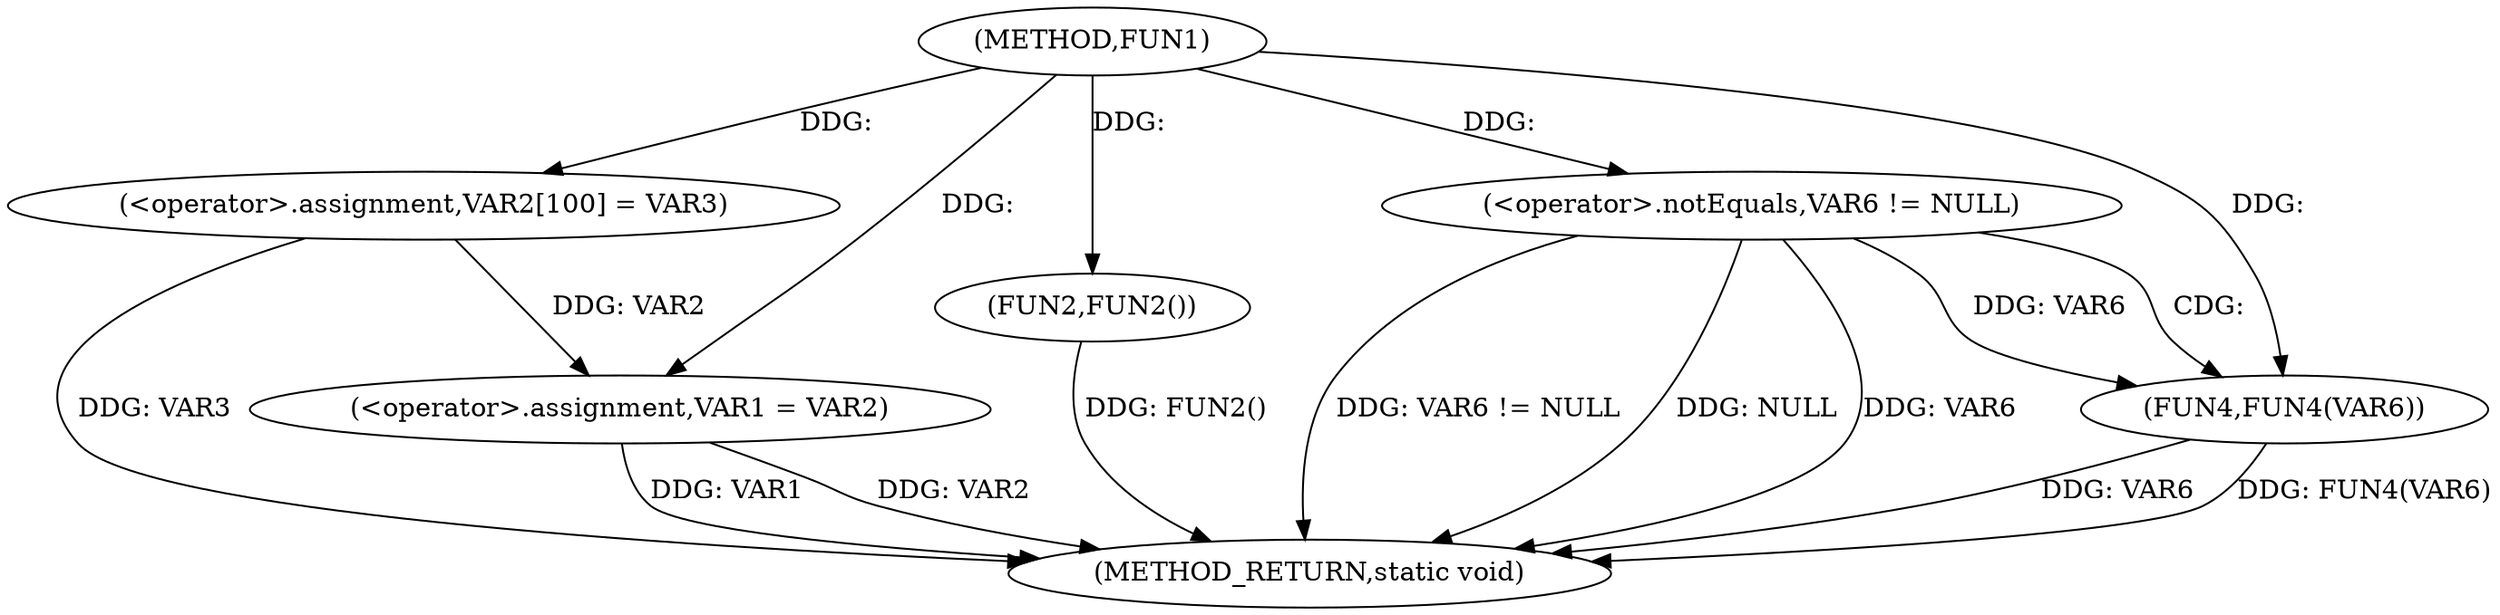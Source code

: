 digraph FUN1 {  
"1000100" [label = "(METHOD,FUN1)" ]
"1000124" [label = "(METHOD_RETURN,static void)" ]
"1000104" [label = "(<operator>.assignment,VAR2[100] = VAR3)" ]
"1000107" [label = "(<operator>.assignment,VAR1 = VAR2)" ]
"1000111" [label = "(FUN2,FUN2())" ]
"1000118" [label = "(<operator>.notEquals,VAR6 != NULL)" ]
"1000122" [label = "(FUN4,FUN4(VAR6))" ]
  "1000107" -> "1000124"  [ label = "DDG: VAR1"] 
  "1000122" -> "1000124"  [ label = "DDG: VAR6"] 
  "1000118" -> "1000124"  [ label = "DDG: VAR6 != NULL"] 
  "1000118" -> "1000124"  [ label = "DDG: NULL"] 
  "1000122" -> "1000124"  [ label = "DDG: FUN4(VAR6)"] 
  "1000118" -> "1000124"  [ label = "DDG: VAR6"] 
  "1000111" -> "1000124"  [ label = "DDG: FUN2()"] 
  "1000104" -> "1000124"  [ label = "DDG: VAR3"] 
  "1000107" -> "1000124"  [ label = "DDG: VAR2"] 
  "1000100" -> "1000104"  [ label = "DDG: "] 
  "1000104" -> "1000107"  [ label = "DDG: VAR2"] 
  "1000100" -> "1000107"  [ label = "DDG: "] 
  "1000100" -> "1000111"  [ label = "DDG: "] 
  "1000100" -> "1000118"  [ label = "DDG: "] 
  "1000118" -> "1000122"  [ label = "DDG: VAR6"] 
  "1000100" -> "1000122"  [ label = "DDG: "] 
  "1000118" -> "1000122"  [ label = "CDG: "] 
}
